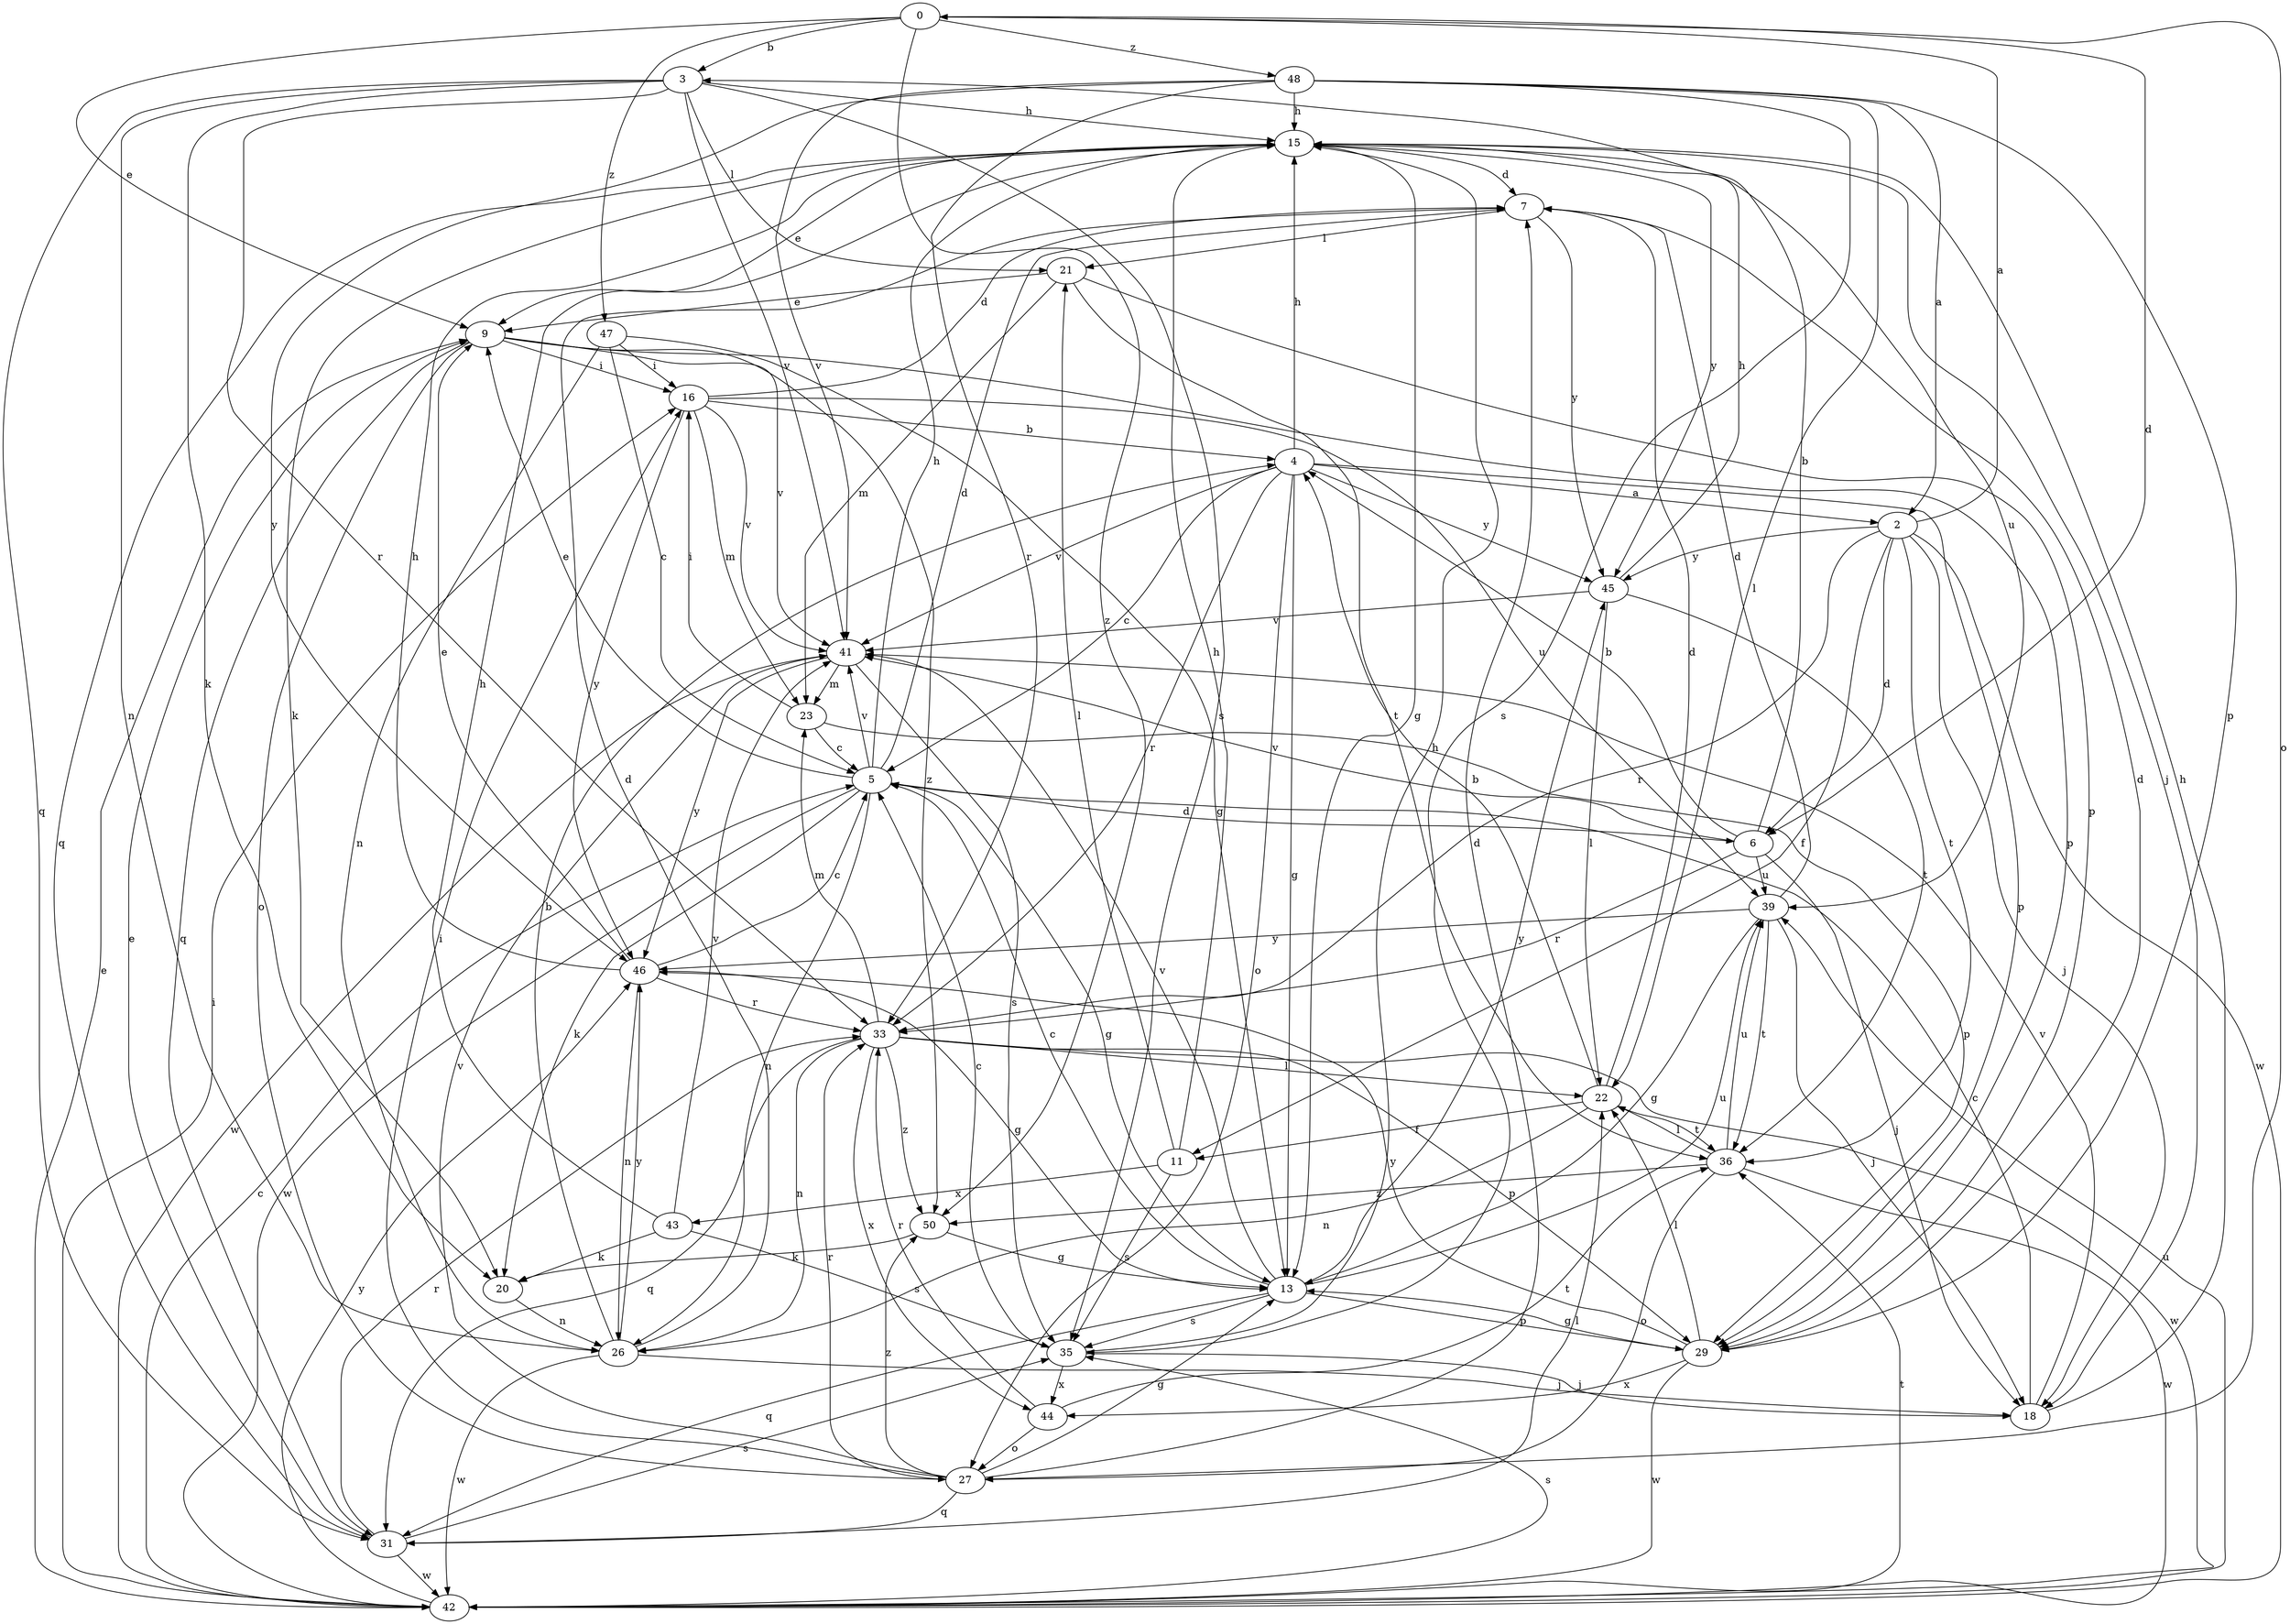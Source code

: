 strict digraph  {
0;
2;
3;
4;
5;
6;
7;
9;
11;
13;
15;
16;
18;
20;
21;
22;
23;
26;
27;
29;
31;
33;
35;
36;
39;
41;
42;
43;
44;
45;
46;
47;
48;
50;
0 -> 3  [label=b];
0 -> 6  [label=d];
0 -> 9  [label=e];
0 -> 27  [label=o];
0 -> 47  [label=z];
0 -> 48  [label=z];
0 -> 50  [label=z];
2 -> 0  [label=a];
2 -> 6  [label=d];
2 -> 11  [label=f];
2 -> 18  [label=j];
2 -> 33  [label=r];
2 -> 36  [label=t];
2 -> 42  [label=w];
2 -> 45  [label=y];
3 -> 15  [label=h];
3 -> 20  [label=k];
3 -> 21  [label=l];
3 -> 26  [label=n];
3 -> 31  [label=q];
3 -> 33  [label=r];
3 -> 35  [label=s];
3 -> 41  [label=v];
4 -> 2  [label=a];
4 -> 5  [label=c];
4 -> 13  [label=g];
4 -> 15  [label=h];
4 -> 27  [label=o];
4 -> 29  [label=p];
4 -> 33  [label=r];
4 -> 41  [label=v];
4 -> 45  [label=y];
5 -> 6  [label=d];
5 -> 7  [label=d];
5 -> 9  [label=e];
5 -> 13  [label=g];
5 -> 15  [label=h];
5 -> 20  [label=k];
5 -> 26  [label=n];
5 -> 41  [label=v];
5 -> 42  [label=w];
6 -> 3  [label=b];
6 -> 4  [label=b];
6 -> 18  [label=j];
6 -> 33  [label=r];
6 -> 39  [label=u];
6 -> 41  [label=v];
7 -> 21  [label=l];
7 -> 45  [label=y];
9 -> 16  [label=i];
9 -> 27  [label=o];
9 -> 29  [label=p];
9 -> 31  [label=q];
9 -> 41  [label=v];
9 -> 50  [label=z];
11 -> 15  [label=h];
11 -> 21  [label=l];
11 -> 35  [label=s];
11 -> 43  [label=x];
13 -> 5  [label=c];
13 -> 29  [label=p];
13 -> 31  [label=q];
13 -> 35  [label=s];
13 -> 39  [label=u];
13 -> 41  [label=v];
13 -> 45  [label=y];
15 -> 7  [label=d];
15 -> 9  [label=e];
15 -> 13  [label=g];
15 -> 18  [label=j];
15 -> 20  [label=k];
15 -> 31  [label=q];
15 -> 39  [label=u];
15 -> 45  [label=y];
16 -> 4  [label=b];
16 -> 7  [label=d];
16 -> 23  [label=m];
16 -> 39  [label=u];
16 -> 41  [label=v];
16 -> 46  [label=y];
18 -> 5  [label=c];
18 -> 15  [label=h];
18 -> 41  [label=v];
20 -> 26  [label=n];
21 -> 9  [label=e];
21 -> 23  [label=m];
21 -> 29  [label=p];
21 -> 36  [label=t];
22 -> 4  [label=b];
22 -> 7  [label=d];
22 -> 11  [label=f];
22 -> 26  [label=n];
22 -> 36  [label=t];
23 -> 5  [label=c];
23 -> 16  [label=i];
23 -> 29  [label=p];
26 -> 4  [label=b];
26 -> 7  [label=d];
26 -> 18  [label=j];
26 -> 42  [label=w];
26 -> 46  [label=y];
27 -> 7  [label=d];
27 -> 13  [label=g];
27 -> 16  [label=i];
27 -> 31  [label=q];
27 -> 33  [label=r];
27 -> 41  [label=v];
27 -> 50  [label=z];
29 -> 7  [label=d];
29 -> 13  [label=g];
29 -> 22  [label=l];
29 -> 42  [label=w];
29 -> 44  [label=x];
29 -> 46  [label=y];
31 -> 9  [label=e];
31 -> 22  [label=l];
31 -> 33  [label=r];
31 -> 35  [label=s];
31 -> 42  [label=w];
33 -> 22  [label=l];
33 -> 23  [label=m];
33 -> 26  [label=n];
33 -> 29  [label=p];
33 -> 31  [label=q];
33 -> 42  [label=w];
33 -> 44  [label=x];
33 -> 50  [label=z];
35 -> 5  [label=c];
35 -> 15  [label=h];
35 -> 18  [label=j];
35 -> 44  [label=x];
36 -> 22  [label=l];
36 -> 27  [label=o];
36 -> 39  [label=u];
36 -> 42  [label=w];
36 -> 50  [label=z];
39 -> 7  [label=d];
39 -> 13  [label=g];
39 -> 18  [label=j];
39 -> 36  [label=t];
39 -> 46  [label=y];
41 -> 23  [label=m];
41 -> 35  [label=s];
41 -> 42  [label=w];
41 -> 46  [label=y];
42 -> 5  [label=c];
42 -> 9  [label=e];
42 -> 16  [label=i];
42 -> 35  [label=s];
42 -> 36  [label=t];
42 -> 39  [label=u];
42 -> 46  [label=y];
43 -> 15  [label=h];
43 -> 20  [label=k];
43 -> 35  [label=s];
43 -> 41  [label=v];
44 -> 27  [label=o];
44 -> 33  [label=r];
44 -> 36  [label=t];
45 -> 15  [label=h];
45 -> 22  [label=l];
45 -> 36  [label=t];
45 -> 41  [label=v];
46 -> 5  [label=c];
46 -> 9  [label=e];
46 -> 13  [label=g];
46 -> 15  [label=h];
46 -> 26  [label=n];
46 -> 33  [label=r];
47 -> 5  [label=c];
47 -> 13  [label=g];
47 -> 16  [label=i];
47 -> 26  [label=n];
48 -> 2  [label=a];
48 -> 15  [label=h];
48 -> 22  [label=l];
48 -> 29  [label=p];
48 -> 33  [label=r];
48 -> 35  [label=s];
48 -> 41  [label=v];
48 -> 46  [label=y];
50 -> 13  [label=g];
50 -> 20  [label=k];
}
